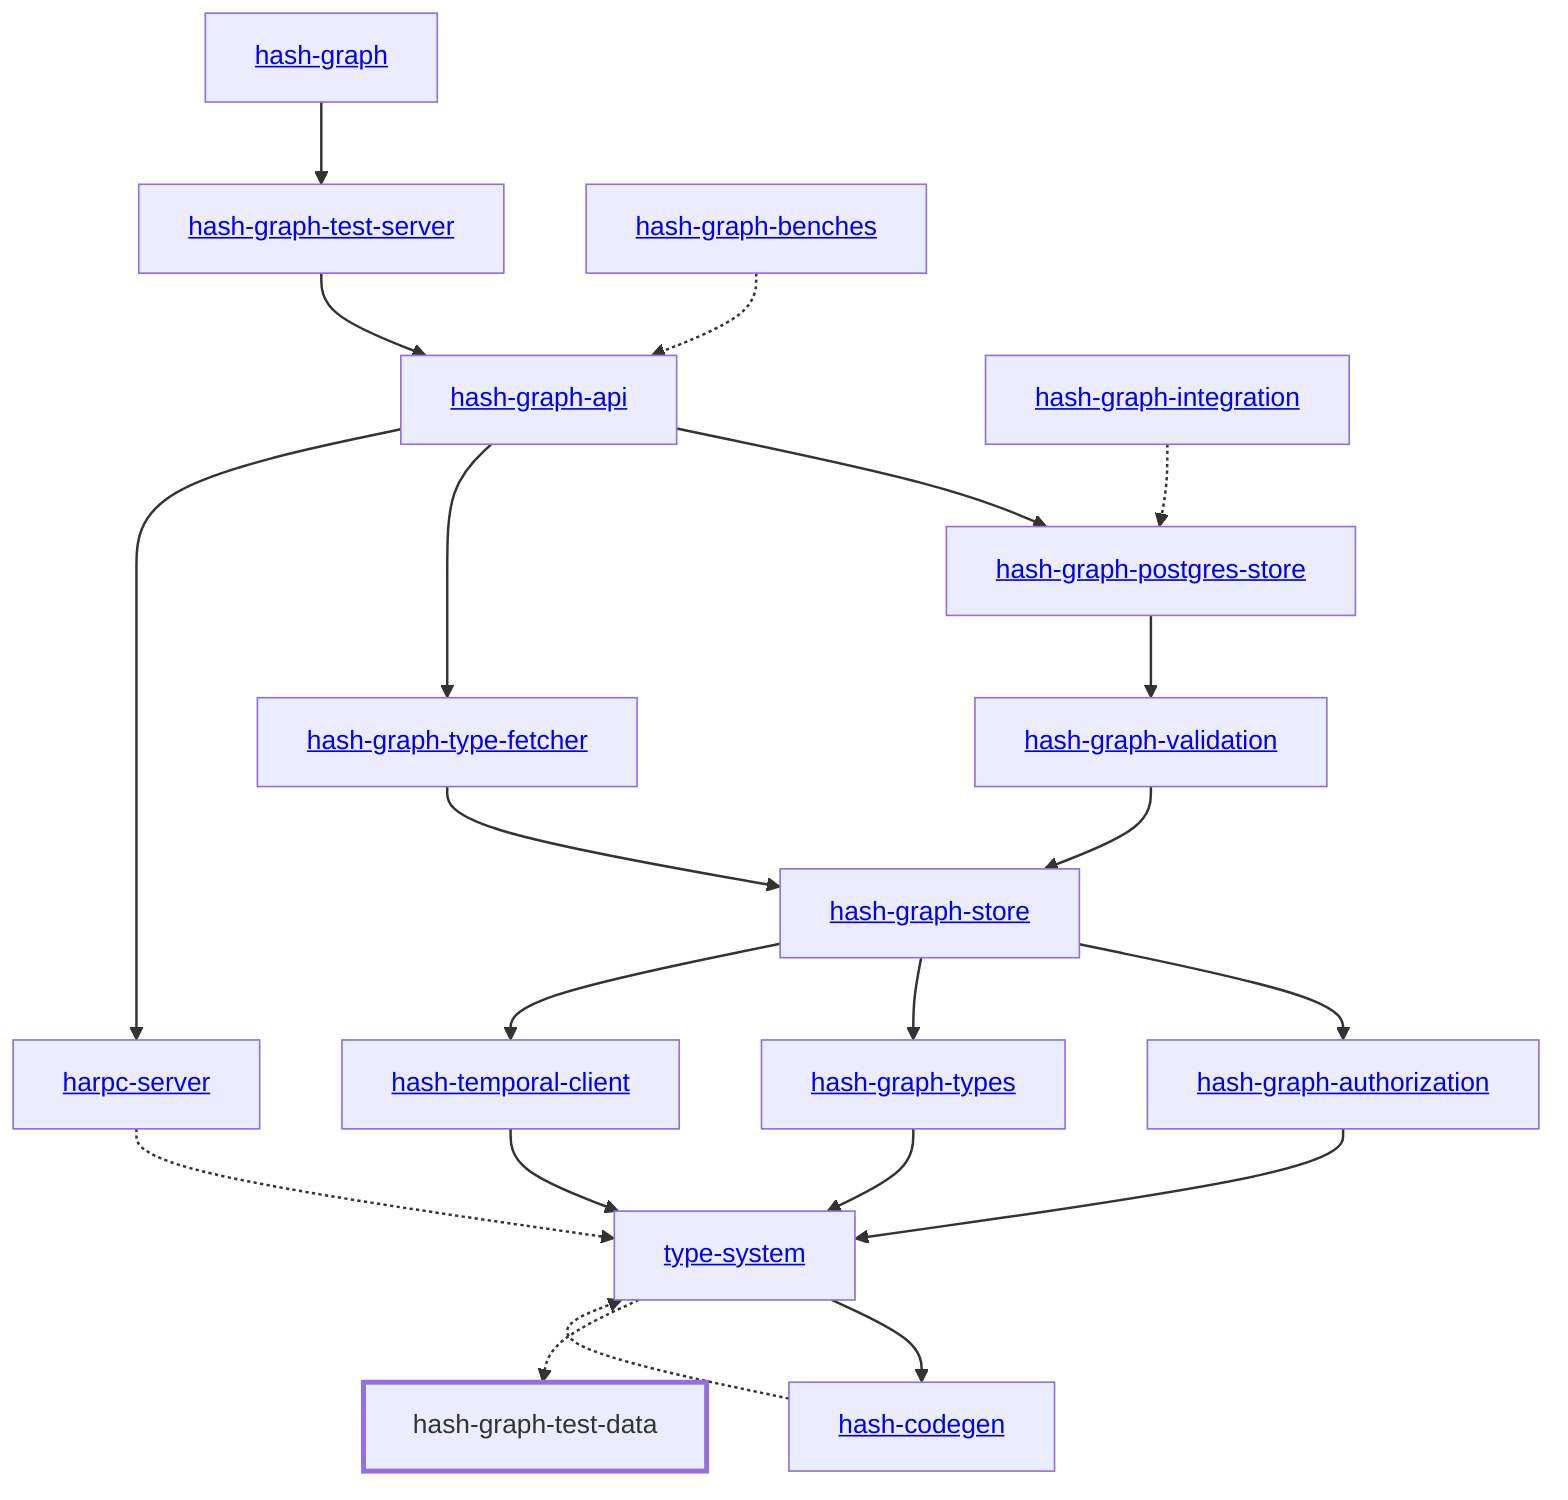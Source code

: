 graph TD
    linkStyle default stroke-width:1.5px
    classDef default stroke-width:1px
    classDef root stroke-width:3px
    classDef dev stroke-width:1px
    classDef build stroke-width:1px
    %% Legend
    %% --> : Normal dependency
    %% -.-> : Dev dependency
    %% ---> : Build dependency
    0[<a href="../hash_graph">hash-graph</a>]
    1[<a href="../type_system">type-system</a>]
    2[<a href="../hash_codegen">hash-codegen</a>]
    3[<a href="../hash_graph_api">hash-graph-api</a>]
    4[<a href="../hash_graph_authorization">hash-graph-authorization</a>]
    5[<a href="../hash_graph_postgres_store">hash-graph-postgres-store</a>]
    6[<a href="../hash_graph_store">hash-graph-store</a>]
    7[<a href="../hash_graph_test_server">hash-graph-test-server</a>]
    8[<a href="../hash_graph_type_fetcher">hash-graph-type-fetcher</a>]
    9[<a href="../hash_graph_types">hash-graph-types</a>]
    10[<a href="../hash_graph_validation">hash-graph-validation</a>]
    11[<a href="../harpc_server">harpc-server</a>]
    12[<a href="../hash_temporal_client">hash-temporal-client</a>]
    13[<a href="../hash_graph_benches">hash-graph-benches</a>]
    14[<a href="../hash_graph_integration">hash-graph-integration</a>]
    15[hash-graph-test-data]
    class 15 root
    0 --> 7
    1 --> 2
    1 -.-> 15
    2 -.-> 1
    3 --> 5
    3 --> 8
    3 --> 11
    4 --> 1
    5 --> 10
    6 --> 4
    6 --> 9
    6 --> 12
    7 --> 3
    8 --> 6
    9 --> 1
    10 --> 6
    11 -.-> 1
    12 --> 1
    13 -.-> 3
    14 -.-> 5